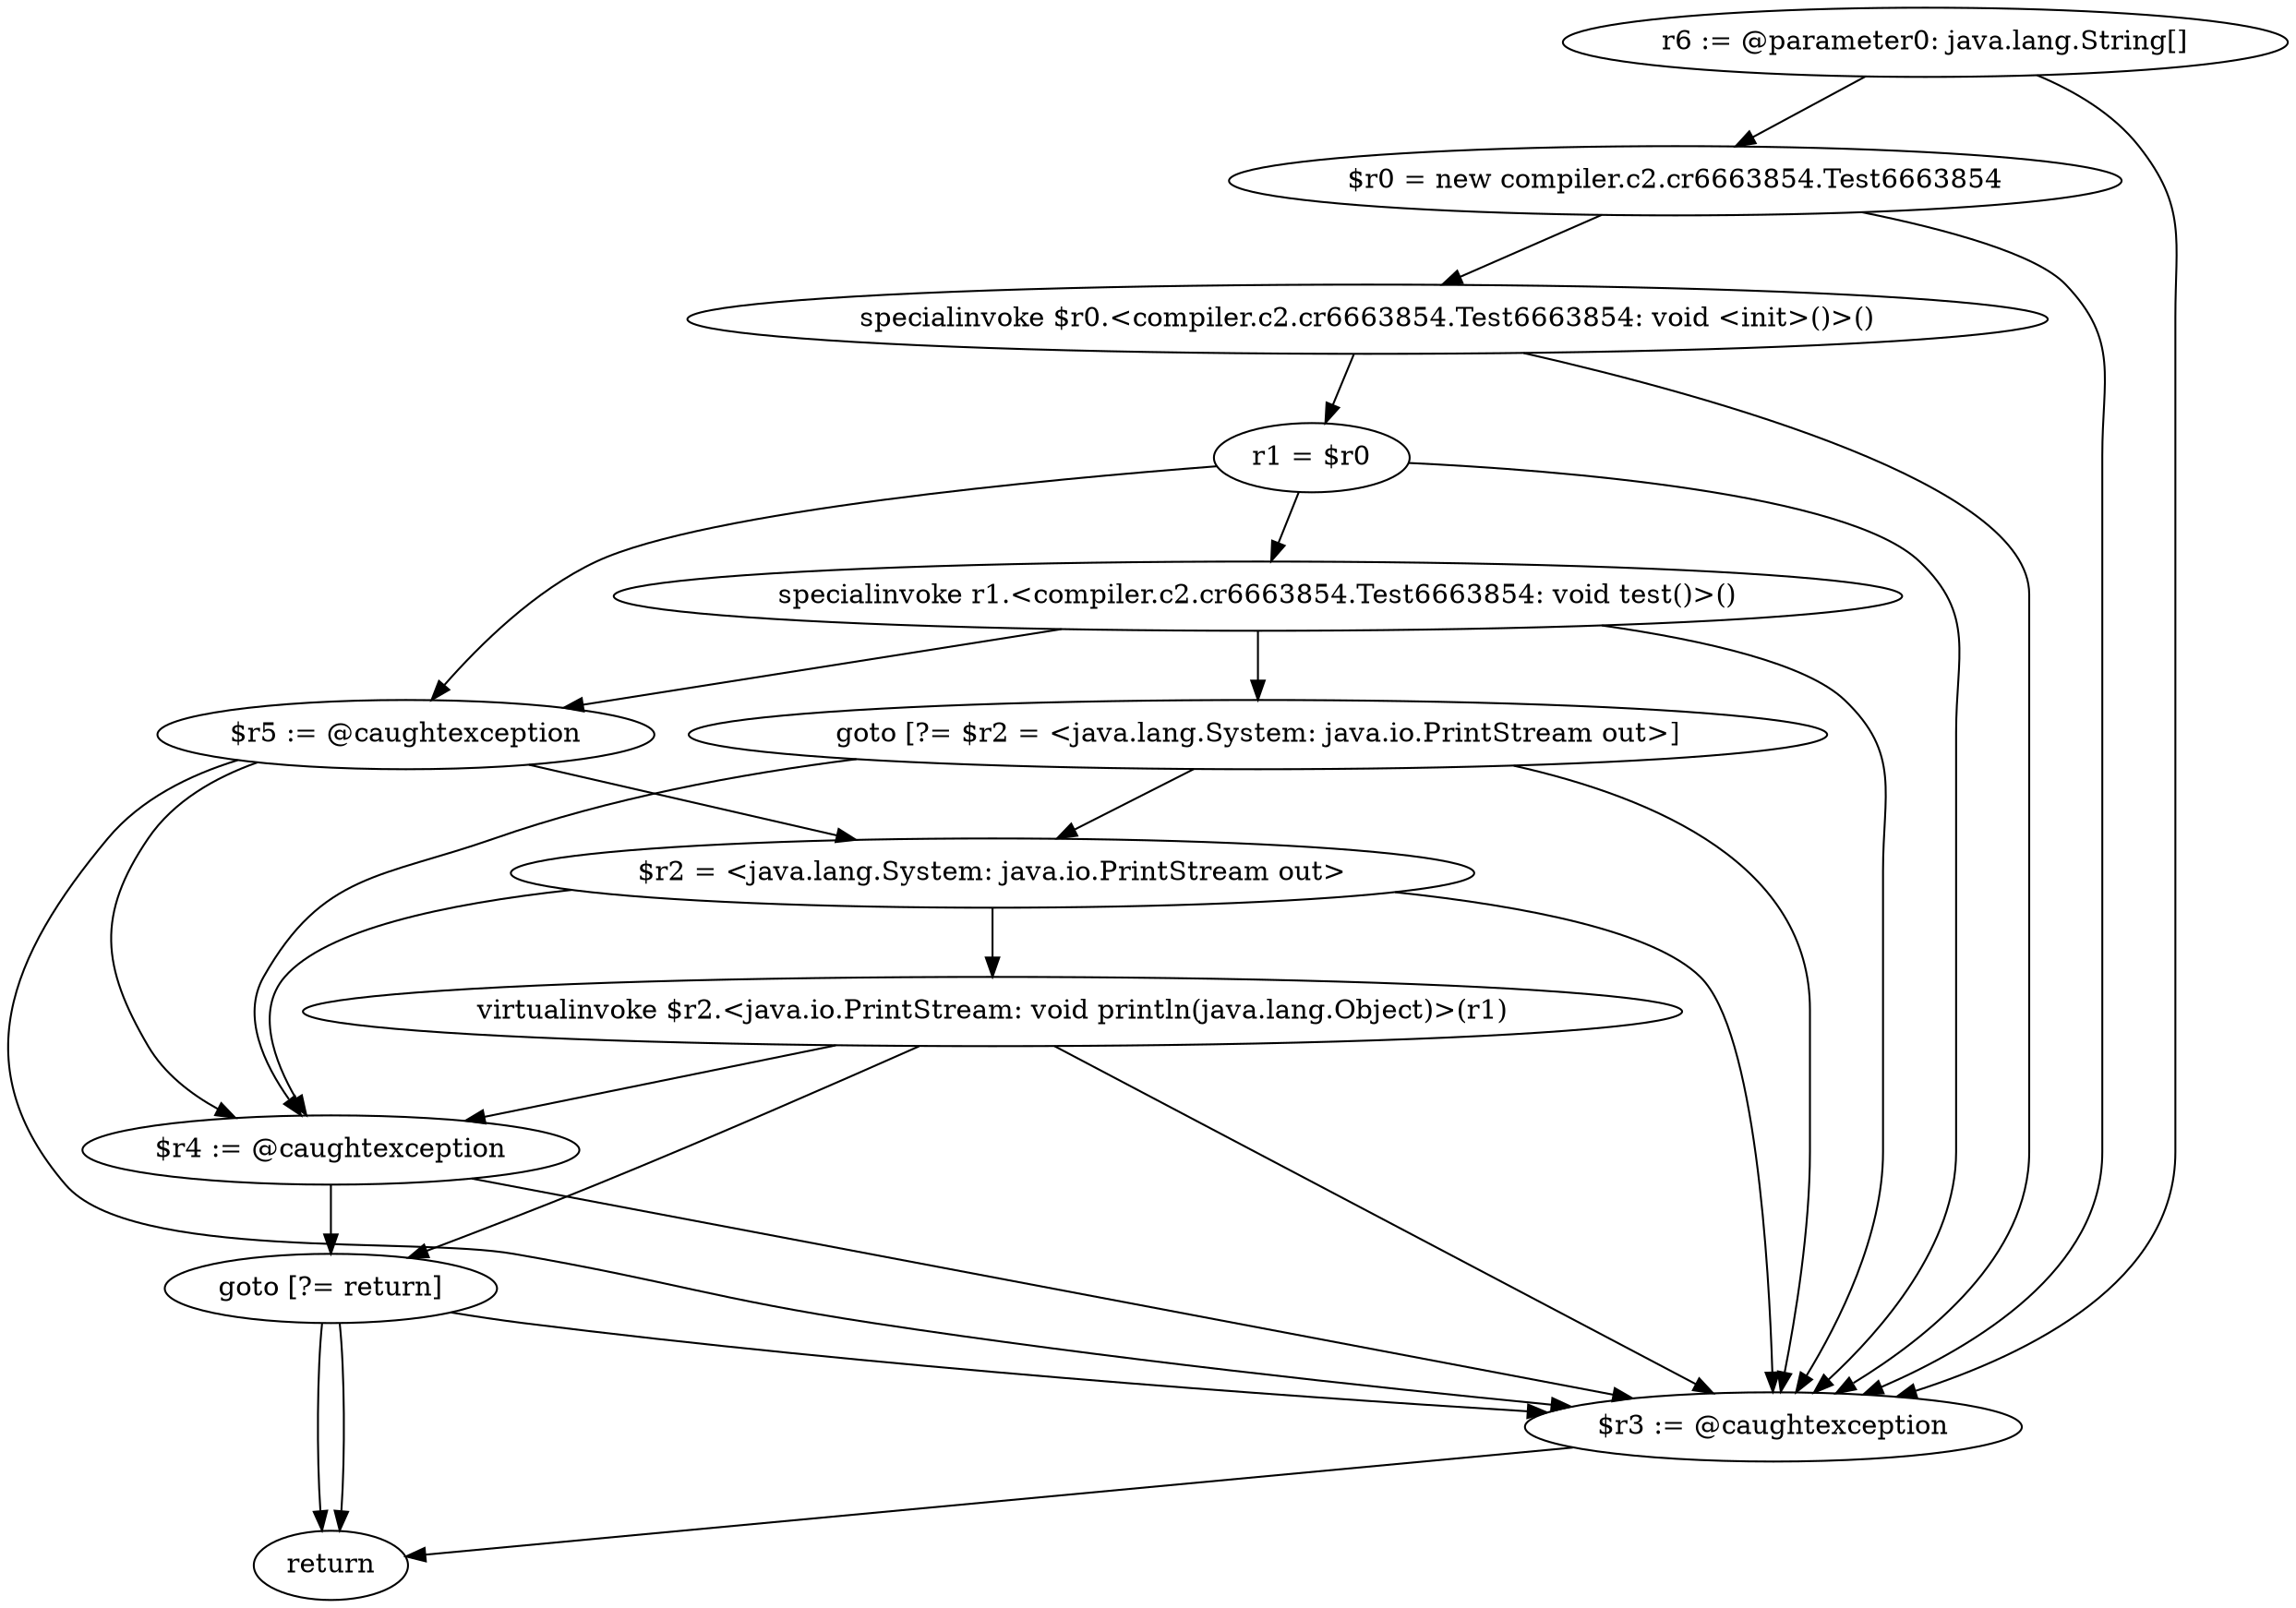 digraph "unitGraph" {
    "r6 := @parameter0: java.lang.String[]"
    "$r0 = new compiler.c2.cr6663854.Test6663854"
    "specialinvoke $r0.<compiler.c2.cr6663854.Test6663854: void <init>()>()"
    "r1 = $r0"
    "specialinvoke r1.<compiler.c2.cr6663854.Test6663854: void test()>()"
    "goto [?= $r2 = <java.lang.System: java.io.PrintStream out>]"
    "$r5 := @caughtexception"
    "$r2 = <java.lang.System: java.io.PrintStream out>"
    "virtualinvoke $r2.<java.io.PrintStream: void println(java.lang.Object)>(r1)"
    "goto [?= return]"
    "$r4 := @caughtexception"
    "$r3 := @caughtexception"
    "return"
    "r6 := @parameter0: java.lang.String[]"->"$r0 = new compiler.c2.cr6663854.Test6663854";
    "r6 := @parameter0: java.lang.String[]"->"$r3 := @caughtexception";
    "$r0 = new compiler.c2.cr6663854.Test6663854"->"specialinvoke $r0.<compiler.c2.cr6663854.Test6663854: void <init>()>()";
    "$r0 = new compiler.c2.cr6663854.Test6663854"->"$r3 := @caughtexception";
    "specialinvoke $r0.<compiler.c2.cr6663854.Test6663854: void <init>()>()"->"r1 = $r0";
    "specialinvoke $r0.<compiler.c2.cr6663854.Test6663854: void <init>()>()"->"$r3 := @caughtexception";
    "r1 = $r0"->"$r5 := @caughtexception";
    "r1 = $r0"->"$r3 := @caughtexception";
    "r1 = $r0"->"specialinvoke r1.<compiler.c2.cr6663854.Test6663854: void test()>()";
    "specialinvoke r1.<compiler.c2.cr6663854.Test6663854: void test()>()"->"$r5 := @caughtexception";
    "specialinvoke r1.<compiler.c2.cr6663854.Test6663854: void test()>()"->"$r3 := @caughtexception";
    "specialinvoke r1.<compiler.c2.cr6663854.Test6663854: void test()>()"->"goto [?= $r2 = <java.lang.System: java.io.PrintStream out>]";
    "goto [?= $r2 = <java.lang.System: java.io.PrintStream out>]"->"$r4 := @caughtexception";
    "goto [?= $r2 = <java.lang.System: java.io.PrintStream out>]"->"$r3 := @caughtexception";
    "goto [?= $r2 = <java.lang.System: java.io.PrintStream out>]"->"$r2 = <java.lang.System: java.io.PrintStream out>";
    "$r5 := @caughtexception"->"$r4 := @caughtexception";
    "$r5 := @caughtexception"->"$r3 := @caughtexception";
    "$r5 := @caughtexception"->"$r2 = <java.lang.System: java.io.PrintStream out>";
    "$r2 = <java.lang.System: java.io.PrintStream out>"->"$r4 := @caughtexception";
    "$r2 = <java.lang.System: java.io.PrintStream out>"->"$r3 := @caughtexception";
    "$r2 = <java.lang.System: java.io.PrintStream out>"->"virtualinvoke $r2.<java.io.PrintStream: void println(java.lang.Object)>(r1)";
    "virtualinvoke $r2.<java.io.PrintStream: void println(java.lang.Object)>(r1)"->"$r4 := @caughtexception";
    "virtualinvoke $r2.<java.io.PrintStream: void println(java.lang.Object)>(r1)"->"$r3 := @caughtexception";
    "virtualinvoke $r2.<java.io.PrintStream: void println(java.lang.Object)>(r1)"->"goto [?= return]";
    "goto [?= return]"->"return";
    "goto [?= return]"->"$r3 := @caughtexception";
    "$r4 := @caughtexception"->"goto [?= return]";
    "$r4 := @caughtexception"->"$r3 := @caughtexception";
    "goto [?= return]"->"return";
    "$r3 := @caughtexception"->"return";
}
